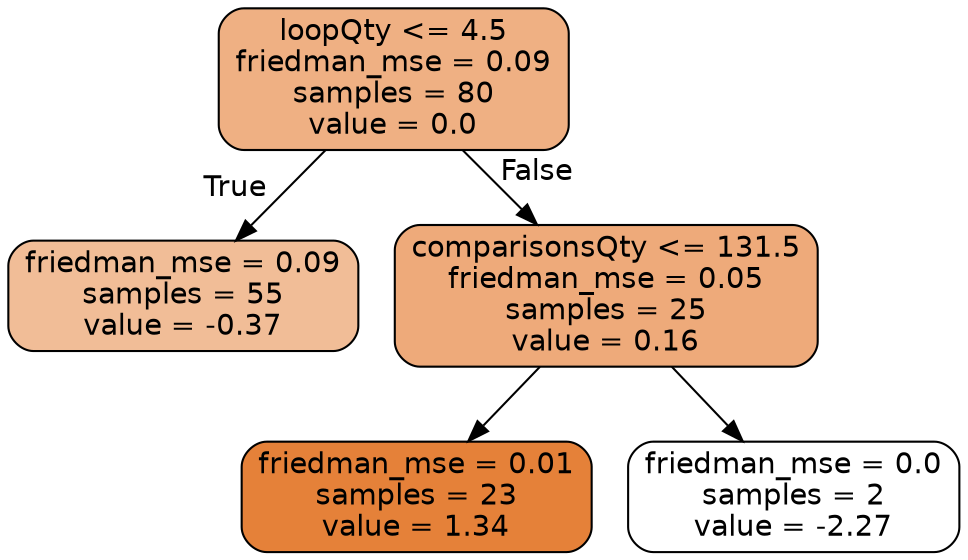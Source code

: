 digraph Tree {
node [shape=box, style="filled, rounded", color="black", fontname="helvetica"] ;
edge [fontname="helvetica"] ;
0 [label="loopQty <= 4.5\nfriedman_mse = 0.09\nsamples = 80\nvalue = 0.0", fillcolor="#efb083"] ;
1 [label="friedman_mse = 0.09\nsamples = 55\nvalue = -0.37", fillcolor="#f1bd97"] ;
0 -> 1 [labeldistance=2.5, labelangle=45, headlabel="True"] ;
2 [label="comparisonsQty <= 131.5\nfriedman_mse = 0.05\nsamples = 25\nvalue = 0.16", fillcolor="#eeaa7a"] ;
0 -> 2 [labeldistance=2.5, labelangle=-45, headlabel="False"] ;
3 [label="friedman_mse = 0.01\nsamples = 23\nvalue = 1.34", fillcolor="#e58139"] ;
2 -> 3 ;
4 [label="friedman_mse = 0.0\nsamples = 2\nvalue = -2.27", fillcolor="#ffffff"] ;
2 -> 4 ;
}